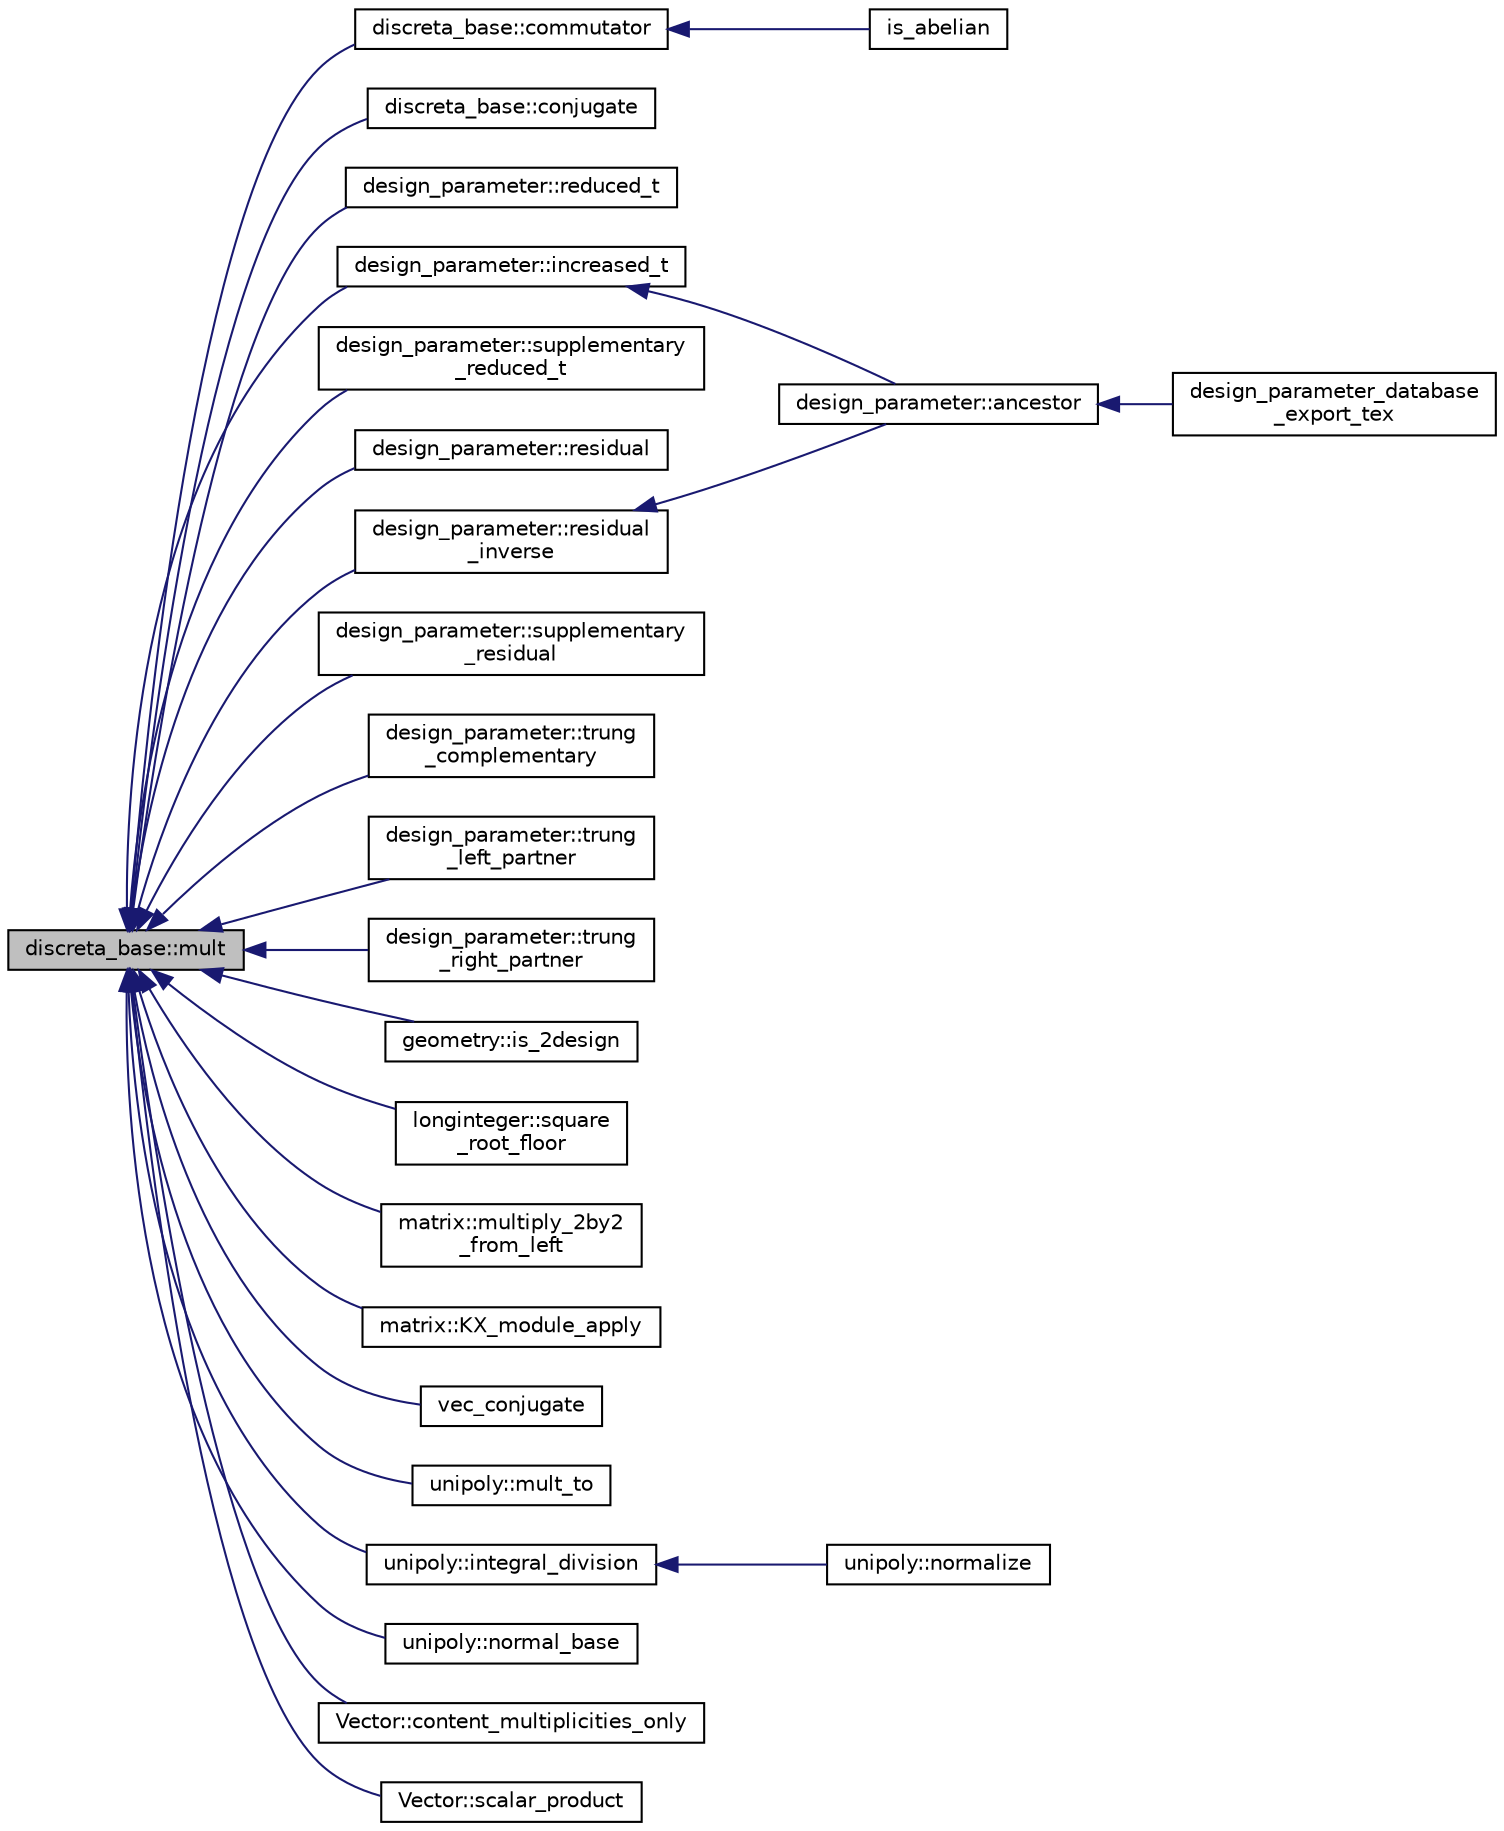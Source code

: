 digraph "discreta_base::mult"
{
  edge [fontname="Helvetica",fontsize="10",labelfontname="Helvetica",labelfontsize="10"];
  node [fontname="Helvetica",fontsize="10",shape=record];
  rankdir="LR";
  Node14428 [label="discreta_base::mult",height=0.2,width=0.4,color="black", fillcolor="grey75", style="filled", fontcolor="black"];
  Node14428 -> Node14429 [dir="back",color="midnightblue",fontsize="10",style="solid",fontname="Helvetica"];
  Node14429 [label="discreta_base::commutator",height=0.2,width=0.4,color="black", fillcolor="white", style="filled",URL="$d7/d71/classdiscreta__base.html#a1d0bb4144e3eb15aaf877a0cea656c00"];
  Node14429 -> Node14430 [dir="back",color="midnightblue",fontsize="10",style="solid",fontname="Helvetica"];
  Node14430 [label="is_abelian",height=0.2,width=0.4,color="black", fillcolor="white", style="filled",URL="$d0/dd3/perm__group__gens_8_c.html#ac0291199b2706f0eb554ae24d2e7cefc"];
  Node14428 -> Node14431 [dir="back",color="midnightblue",fontsize="10",style="solid",fontname="Helvetica"];
  Node14431 [label="discreta_base::conjugate",height=0.2,width=0.4,color="black", fillcolor="white", style="filled",URL="$d7/d71/classdiscreta__base.html#a463f1481dd1a3ab42deb6162e25ba725"];
  Node14428 -> Node14432 [dir="back",color="midnightblue",fontsize="10",style="solid",fontname="Helvetica"];
  Node14432 [label="design_parameter::reduced_t",height=0.2,width=0.4,color="black", fillcolor="white", style="filled",URL="$da/d94/classdesign__parameter.html#a5915575234fd91b3419a36c40f0bc374"];
  Node14428 -> Node14433 [dir="back",color="midnightblue",fontsize="10",style="solid",fontname="Helvetica"];
  Node14433 [label="design_parameter::increased_t",height=0.2,width=0.4,color="black", fillcolor="white", style="filled",URL="$da/d94/classdesign__parameter.html#a8f39a90927d51e3cb3772bc98c94d7d0"];
  Node14433 -> Node14434 [dir="back",color="midnightblue",fontsize="10",style="solid",fontname="Helvetica"];
  Node14434 [label="design_parameter::ancestor",height=0.2,width=0.4,color="black", fillcolor="white", style="filled",URL="$da/d94/classdesign__parameter.html#abd616d2e29cde6f3e797abab001af0c6"];
  Node14434 -> Node14435 [dir="back",color="midnightblue",fontsize="10",style="solid",fontname="Helvetica"];
  Node14435 [label="design_parameter_database\l_export_tex",height=0.2,width=0.4,color="black", fillcolor="white", style="filled",URL="$d9/d60/discreta_8h.html#a075808c1cf57d126d15a0d7794716de7"];
  Node14428 -> Node14436 [dir="back",color="midnightblue",fontsize="10",style="solid",fontname="Helvetica"];
  Node14436 [label="design_parameter::supplementary\l_reduced_t",height=0.2,width=0.4,color="black", fillcolor="white", style="filled",URL="$da/d94/classdesign__parameter.html#ace491a14da6337d02eb91fd090c72345"];
  Node14428 -> Node14437 [dir="back",color="midnightblue",fontsize="10",style="solid",fontname="Helvetica"];
  Node14437 [label="design_parameter::residual",height=0.2,width=0.4,color="black", fillcolor="white", style="filled",URL="$da/d94/classdesign__parameter.html#a927b3017b92919197fa53d9888409411"];
  Node14428 -> Node14438 [dir="back",color="midnightblue",fontsize="10",style="solid",fontname="Helvetica"];
  Node14438 [label="design_parameter::residual\l_inverse",height=0.2,width=0.4,color="black", fillcolor="white", style="filled",URL="$da/d94/classdesign__parameter.html#a98630a1cdc565c3c826a2636a499c5f6"];
  Node14438 -> Node14434 [dir="back",color="midnightblue",fontsize="10",style="solid",fontname="Helvetica"];
  Node14428 -> Node14439 [dir="back",color="midnightblue",fontsize="10",style="solid",fontname="Helvetica"];
  Node14439 [label="design_parameter::supplementary\l_residual",height=0.2,width=0.4,color="black", fillcolor="white", style="filled",URL="$da/d94/classdesign__parameter.html#a5bbeb7775c2bd761d50a7b32044d6963"];
  Node14428 -> Node14440 [dir="back",color="midnightblue",fontsize="10",style="solid",fontname="Helvetica"];
  Node14440 [label="design_parameter::trung\l_complementary",height=0.2,width=0.4,color="black", fillcolor="white", style="filled",URL="$da/d94/classdesign__parameter.html#a2de27fa4f3a609b37620207144807175"];
  Node14428 -> Node14441 [dir="back",color="midnightblue",fontsize="10",style="solid",fontname="Helvetica"];
  Node14441 [label="design_parameter::trung\l_left_partner",height=0.2,width=0.4,color="black", fillcolor="white", style="filled",URL="$da/d94/classdesign__parameter.html#a2a8f8342e811614d8be1f81b1f58fb7e"];
  Node14428 -> Node14442 [dir="back",color="midnightblue",fontsize="10",style="solid",fontname="Helvetica"];
  Node14442 [label="design_parameter::trung\l_right_partner",height=0.2,width=0.4,color="black", fillcolor="white", style="filled",URL="$da/d94/classdesign__parameter.html#a866f154ac4db93b6000a155c35d9f8af"];
  Node14428 -> Node14443 [dir="back",color="midnightblue",fontsize="10",style="solid",fontname="Helvetica"];
  Node14443 [label="geometry::is_2design",height=0.2,width=0.4,color="black", fillcolor="white", style="filled",URL="$da/d44/classgeometry.html#a31e12da96f9d6f9fd62330bdbc59236d"];
  Node14428 -> Node14444 [dir="back",color="midnightblue",fontsize="10",style="solid",fontname="Helvetica"];
  Node14444 [label="longinteger::square\l_root_floor",height=0.2,width=0.4,color="black", fillcolor="white", style="filled",URL="$d3/d71/classlonginteger.html#a1b5b30f8bc750d1304390f518e43aa0f"];
  Node14428 -> Node14445 [dir="back",color="midnightblue",fontsize="10",style="solid",fontname="Helvetica"];
  Node14445 [label="matrix::multiply_2by2\l_from_left",height=0.2,width=0.4,color="black", fillcolor="white", style="filled",URL="$d1/d8d/classmatrix.html#ad64ff9070fae0dc1c8957251d16e8146"];
  Node14428 -> Node14446 [dir="back",color="midnightblue",fontsize="10",style="solid",fontname="Helvetica"];
  Node14446 [label="matrix::KX_module_apply",height=0.2,width=0.4,color="black", fillcolor="white", style="filled",URL="$d1/d8d/classmatrix.html#accef670f4dfd666f9de32fe50754665d"];
  Node14428 -> Node14447 [dir="back",color="midnightblue",fontsize="10",style="solid",fontname="Helvetica"];
  Node14447 [label="vec_conjugate",height=0.2,width=0.4,color="black", fillcolor="white", style="filled",URL="$d0/dd3/perm__group__gens_8_c.html#a394633eb67f30ca43fc9aff8abfff329"];
  Node14428 -> Node14448 [dir="back",color="midnightblue",fontsize="10",style="solid",fontname="Helvetica"];
  Node14448 [label="unipoly::mult_to",height=0.2,width=0.4,color="black", fillcolor="white", style="filled",URL="$d1/d89/classunipoly.html#a95bf7f347a5630f0d3f9737ffe22a341"];
  Node14428 -> Node14449 [dir="back",color="midnightblue",fontsize="10",style="solid",fontname="Helvetica"];
  Node14449 [label="unipoly::integral_division",height=0.2,width=0.4,color="black", fillcolor="white", style="filled",URL="$d1/d89/classunipoly.html#aeb794e4d6b10709ed6be7dae9826d705"];
  Node14449 -> Node14450 [dir="back",color="midnightblue",fontsize="10",style="solid",fontname="Helvetica"];
  Node14450 [label="unipoly::normalize",height=0.2,width=0.4,color="black", fillcolor="white", style="filled",URL="$d1/d89/classunipoly.html#a1fdf6f2da235edcf45fca433dea19370"];
  Node14428 -> Node14451 [dir="back",color="midnightblue",fontsize="10",style="solid",fontname="Helvetica"];
  Node14451 [label="unipoly::normal_base",height=0.2,width=0.4,color="black", fillcolor="white", style="filled",URL="$d1/d89/classunipoly.html#a38f30f53df7f4ff1506f2b41666ff39e"];
  Node14428 -> Node14452 [dir="back",color="midnightblue",fontsize="10",style="solid",fontname="Helvetica"];
  Node14452 [label="Vector::content_multiplicities_only",height=0.2,width=0.4,color="black", fillcolor="white", style="filled",URL="$d5/db2/class_vector.html#aab0e0006bfa41b63bcffd139c85d5c5d"];
  Node14428 -> Node14453 [dir="back",color="midnightblue",fontsize="10",style="solid",fontname="Helvetica"];
  Node14453 [label="Vector::scalar_product",height=0.2,width=0.4,color="black", fillcolor="white", style="filled",URL="$d5/db2/class_vector.html#acb27c83b81fc462996cca982f0c6f07c"];
}
